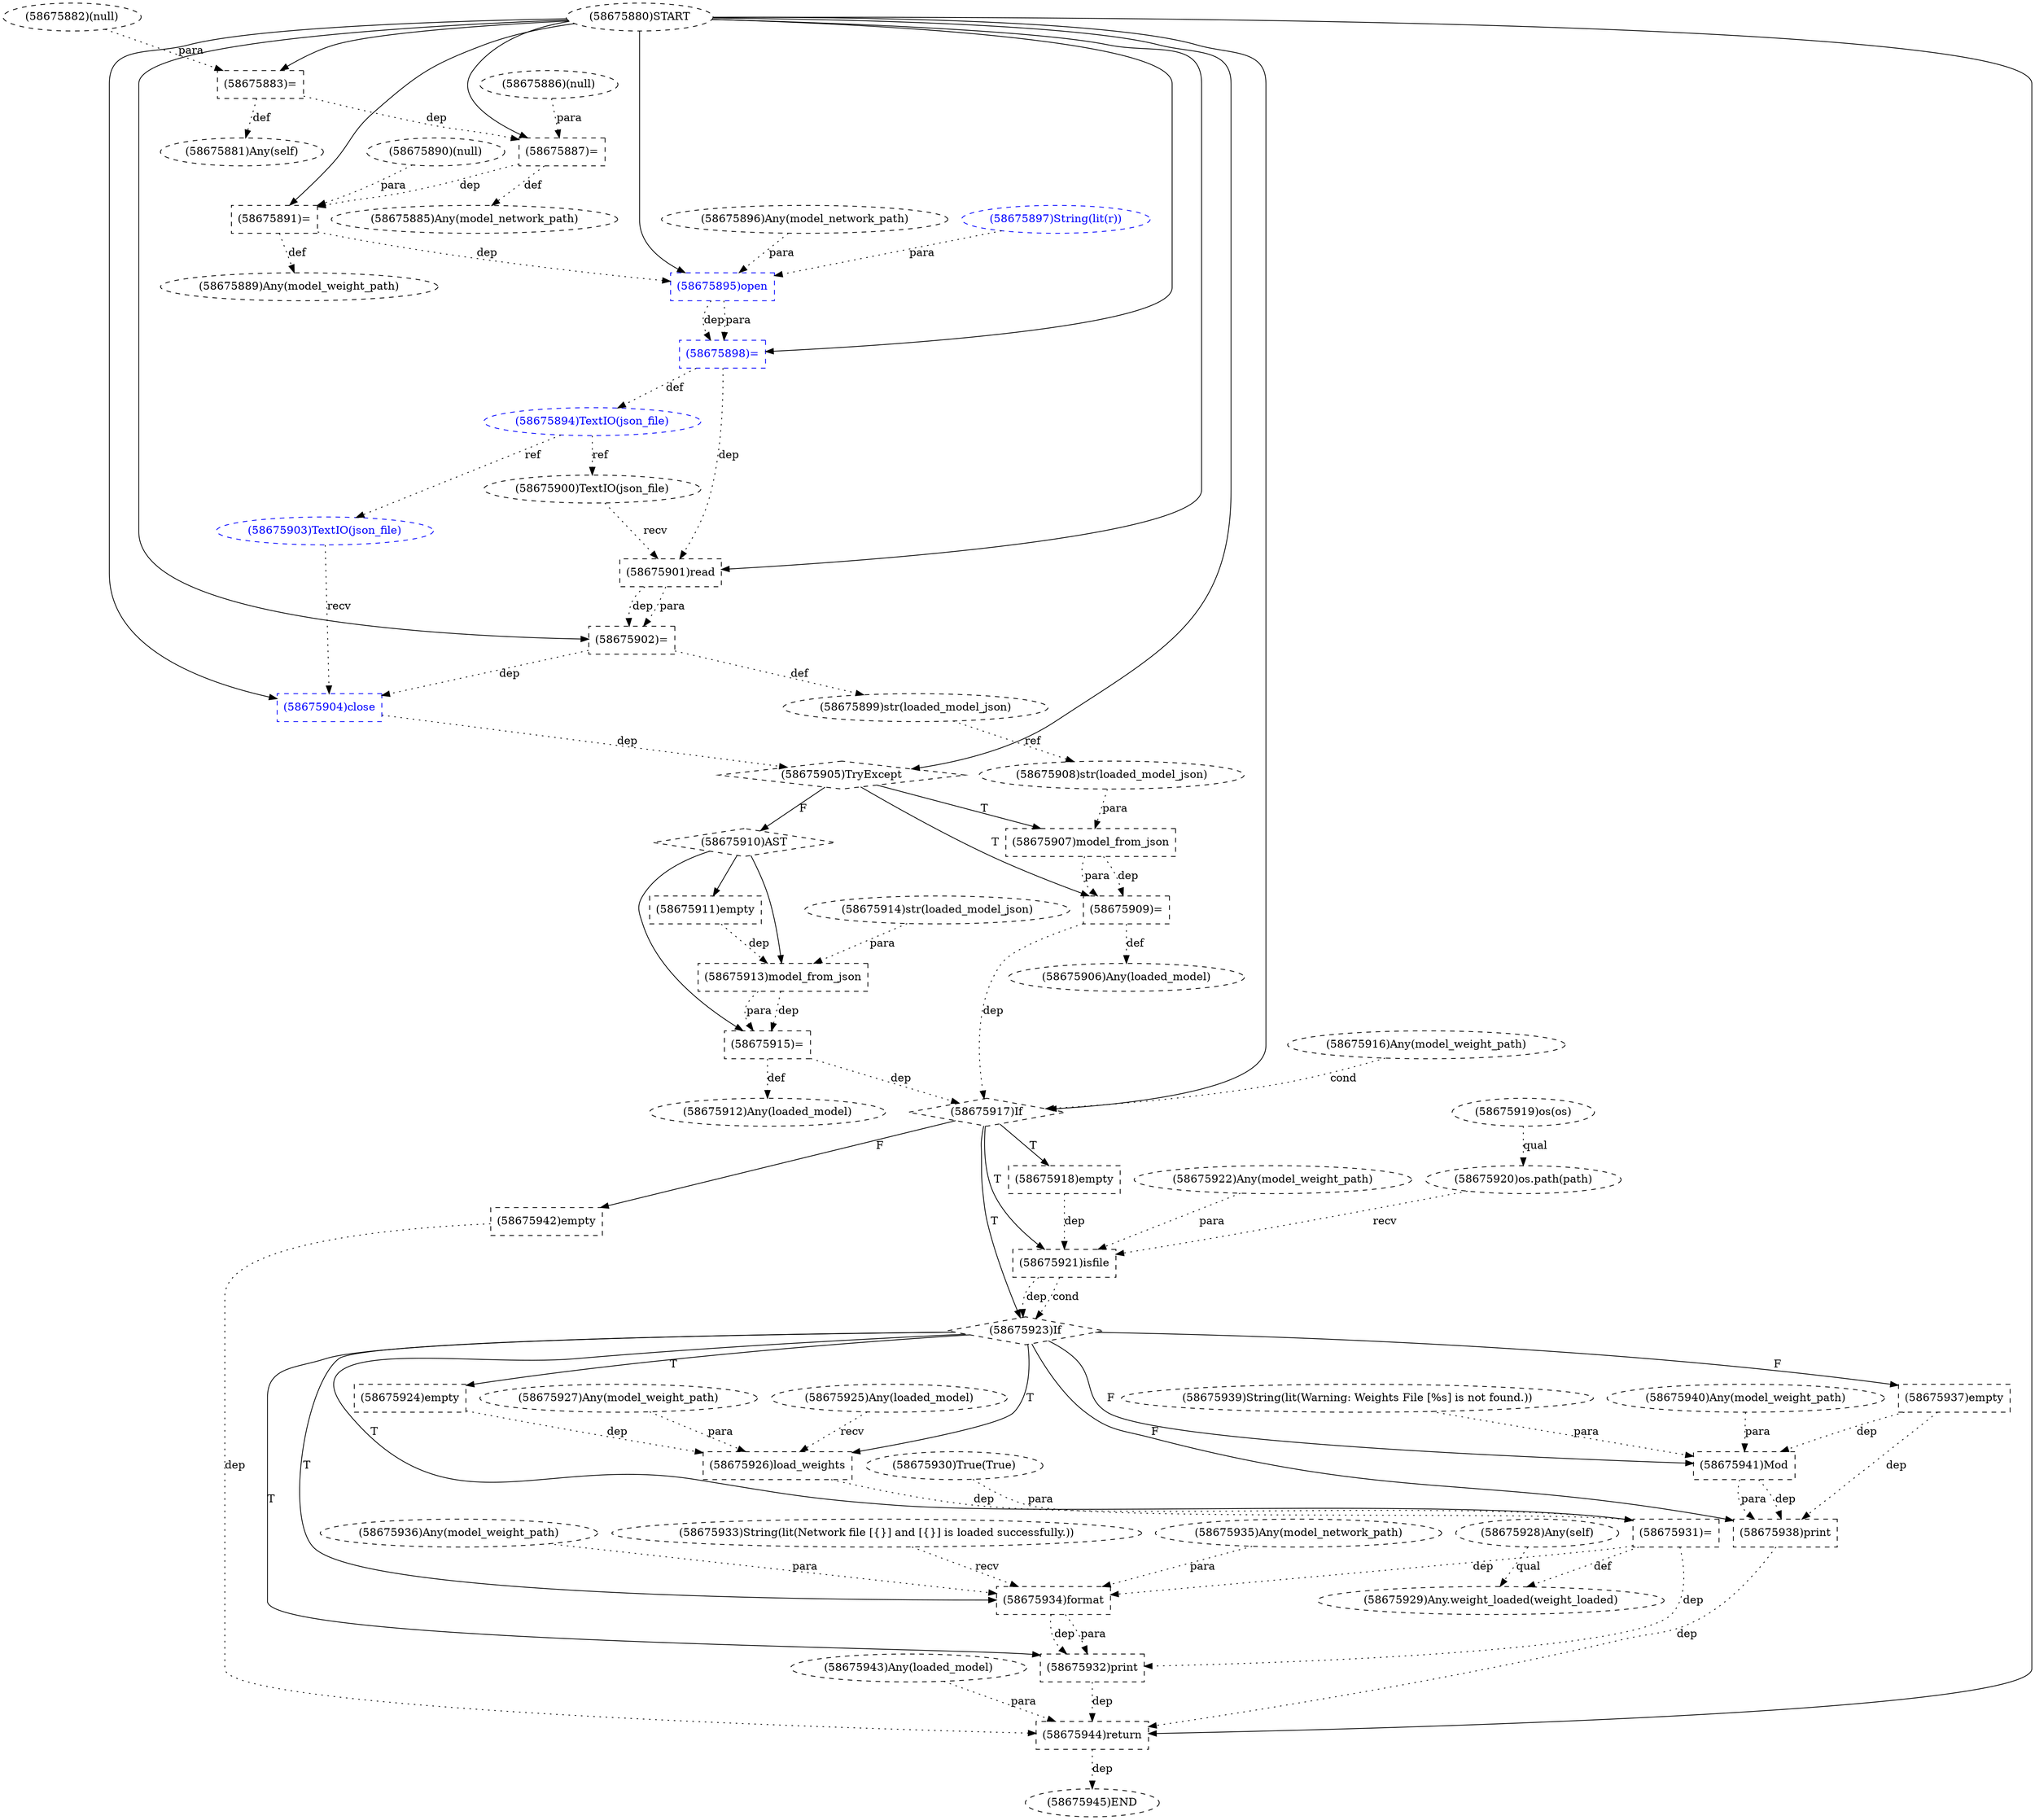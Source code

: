 digraph G {
1 [label="(58675904)close" shape=box style=dashed color=blue fontcolor=blue]
2 [label="(58675887)=" shape=box style=dashed]
3 [label="(58675925)Any(loaded_model)" shape=ellipse style=dashed]
4 [label="(58675921)isfile" shape=box style=dashed]
5 [label="(58675902)=" shape=box style=dashed]
6 [label="(58675938)print" shape=box style=dashed]
7 [label="(58675906)Any(loaded_model)" shape=ellipse style=dashed]
8 [label="(58675944)return" shape=box style=dashed]
9 [label="(58675900)TextIO(json_file)" shape=ellipse style=dashed]
10 [label="(58675920)os.path(path)" shape=ellipse style=dashed]
11 [label="(58675930)True(True)" shape=ellipse style=dashed]
12 [label="(58675937)empty" shape=box style=dashed]
13 [label="(58675912)Any(loaded_model)" shape=ellipse style=dashed]
14 [label="(58675907)model_from_json" shape=box style=dashed]
15 [label="(58675883)=" shape=box style=dashed]
16 [label="(58675943)Any(loaded_model)" shape=ellipse style=dashed]
17 [label="(58675919)os(os)" shape=ellipse style=dashed]
18 [label="(58675908)str(loaded_model_json)" shape=ellipse style=dashed]
19 [label="(58675929)Any.weight_loaded(weight_loaded)" shape=ellipse style=dashed]
20 [label="(58675934)format" shape=box style=dashed]
21 [label="(58675899)str(loaded_model_json)" shape=ellipse style=dashed]
22 [label="(58675890)(null)" shape=ellipse style=dashed]
23 [label="(58675936)Any(model_weight_path)" shape=ellipse style=dashed]
24 [label="(58675916)Any(model_weight_path)" shape=ellipse style=dashed]
25 [label="(58675905)TryExcept" shape=diamond style=dashed]
26 [label="(58675885)Any(model_network_path)" shape=ellipse style=dashed]
27 [label="(58675901)read" shape=box style=dashed]
28 [label="(58675923)If" shape=diamond style=dashed]
29 [label="(58675896)Any(model_network_path)" shape=ellipse style=dashed]
30 [label="(58675897)String(lit(r))" shape=ellipse style=dashed color=blue fontcolor=blue]
31 [label="(58675913)model_from_json" shape=box style=dashed]
32 [label="(58675942)empty" shape=box style=dashed]
33 [label="(58675924)empty" shape=box style=dashed]
34 [label="(58675889)Any(model_weight_path)" shape=ellipse style=dashed]
35 [label="(58675932)print" shape=box style=dashed]
36 [label="(58675880)START" style=dashed]
37 [label="(58675918)empty" shape=box style=dashed]
38 [label="(58675941)Mod" shape=box style=dashed]
39 [label="(58675886)(null)" shape=ellipse style=dashed]
40 [label="(58675903)TextIO(json_file)" shape=ellipse style=dashed color=blue fontcolor=blue]
41 [label="(58675927)Any(model_weight_path)" shape=ellipse style=dashed]
42 [label="(58675931)=" shape=box style=dashed]
43 [label="(58675933)String(lit(Network file [{}] and [{}] is loaded successfully.))" shape=ellipse style=dashed]
44 [label="(58675915)=" shape=box style=dashed]
45 [label="(58675914)str(loaded_model_json)" shape=ellipse style=dashed]
46 [label="(58675891)=" shape=box style=dashed]
47 [label="(58675894)TextIO(json_file)" shape=ellipse style=dashed color=blue fontcolor=blue]
48 [label="(58675911)empty" shape=box style=dashed]
49 [label="(58675898)=" shape=box style=dashed color=blue fontcolor=blue]
50 [label="(58675935)Any(model_network_path)" shape=ellipse style=dashed]
51 [label="(58675928)Any(self)" shape=ellipse style=dashed]
52 [label="(58675922)Any(model_weight_path)" shape=ellipse style=dashed]
53 [label="(58675939)String(lit(Warning: Weights File [%s] is not found.))" shape=ellipse style=dashed]
54 [label="(58675910)AST" shape=diamond style=dashed]
55 [label="(58675945)END" style=dashed]
56 [label="(58675926)load_weights" shape=box style=dashed]
57 [label="(58675882)(null)" shape=ellipse style=dashed]
58 [label="(58675940)Any(model_weight_path)" shape=ellipse style=dashed]
59 [label="(58675881)Any(self)" shape=ellipse style=dashed]
60 [label="(58675895)open" shape=box style=dashed color=blue fontcolor=blue]
61 [label="(58675909)=" shape=box style=dashed]
62 [label="(58675917)If" shape=diamond style=dashed]
36 -> 1 [label="" style=solid];
40 -> 1 [label="recv" style=dotted];
5 -> 1 [label="dep" style=dotted];
36 -> 2 [label="" style=solid];
39 -> 2 [label="para" style=dotted];
15 -> 2 [label="dep" style=dotted];
62 -> 4 [label="T"];
10 -> 4 [label="recv" style=dotted];
52 -> 4 [label="para" style=dotted];
37 -> 4 [label="dep" style=dotted];
36 -> 5 [label="" style=solid];
27 -> 5 [label="dep" style=dotted];
27 -> 5 [label="para" style=dotted];
28 -> 6 [label="F"];
38 -> 6 [label="dep" style=dotted];
38 -> 6 [label="para" style=dotted];
12 -> 6 [label="dep" style=dotted];
61 -> 7 [label="def" style=dotted];
36 -> 8 [label="" style=solid];
16 -> 8 [label="para" style=dotted];
32 -> 8 [label="dep" style=dotted];
35 -> 8 [label="dep" style=dotted];
6 -> 8 [label="dep" style=dotted];
47 -> 9 [label="ref" style=dotted];
17 -> 10 [label="qual" style=dotted];
28 -> 12 [label="F"];
44 -> 13 [label="def" style=dotted];
25 -> 14 [label="T"];
18 -> 14 [label="para" style=dotted];
36 -> 15 [label="" style=solid];
57 -> 15 [label="para" style=dotted];
21 -> 18 [label="ref" style=dotted];
51 -> 19 [label="qual" style=dotted];
42 -> 19 [label="def" style=dotted];
28 -> 20 [label="T"];
43 -> 20 [label="recv" style=dotted];
50 -> 20 [label="para" style=dotted];
23 -> 20 [label="para" style=dotted];
42 -> 20 [label="dep" style=dotted];
5 -> 21 [label="def" style=dotted];
36 -> 25 [label="" style=solid];
1 -> 25 [label="dep" style=dotted];
2 -> 26 [label="def" style=dotted];
36 -> 27 [label="" style=solid];
9 -> 27 [label="recv" style=dotted];
49 -> 27 [label="dep" style=dotted];
62 -> 28 [label="T"];
4 -> 28 [label="dep" style=dotted];
4 -> 28 [label="cond" style=dotted];
54 -> 31 [label="" style=solid];
45 -> 31 [label="para" style=dotted];
48 -> 31 [label="dep" style=dotted];
62 -> 32 [label="F"];
28 -> 33 [label="T"];
46 -> 34 [label="def" style=dotted];
28 -> 35 [label="T"];
20 -> 35 [label="dep" style=dotted];
20 -> 35 [label="para" style=dotted];
42 -> 35 [label="dep" style=dotted];
62 -> 37 [label="T"];
28 -> 38 [label="F"];
53 -> 38 [label="para" style=dotted];
58 -> 38 [label="para" style=dotted];
12 -> 38 [label="dep" style=dotted];
47 -> 40 [label="ref" style=dotted];
28 -> 42 [label="T"];
11 -> 42 [label="para" style=dotted];
56 -> 42 [label="dep" style=dotted];
54 -> 44 [label="" style=solid];
31 -> 44 [label="dep" style=dotted];
31 -> 44 [label="para" style=dotted];
36 -> 46 [label="" style=solid];
22 -> 46 [label="para" style=dotted];
2 -> 46 [label="dep" style=dotted];
49 -> 47 [label="def" style=dotted];
54 -> 48 [label="" style=solid];
36 -> 49 [label="" style=solid];
60 -> 49 [label="dep" style=dotted];
60 -> 49 [label="para" style=dotted];
25 -> 54 [label="F"];
8 -> 55 [label="dep" style=dotted];
28 -> 56 [label="T"];
3 -> 56 [label="recv" style=dotted];
41 -> 56 [label="para" style=dotted];
33 -> 56 [label="dep" style=dotted];
15 -> 59 [label="def" style=dotted];
36 -> 60 [label="" style=solid];
29 -> 60 [label="para" style=dotted];
30 -> 60 [label="para" style=dotted];
46 -> 60 [label="dep" style=dotted];
25 -> 61 [label="T"];
14 -> 61 [label="dep" style=dotted];
14 -> 61 [label="para" style=dotted];
36 -> 62 [label="" style=solid];
24 -> 62 [label="cond" style=dotted];
44 -> 62 [label="dep" style=dotted];
61 -> 62 [label="dep" style=dotted];
}